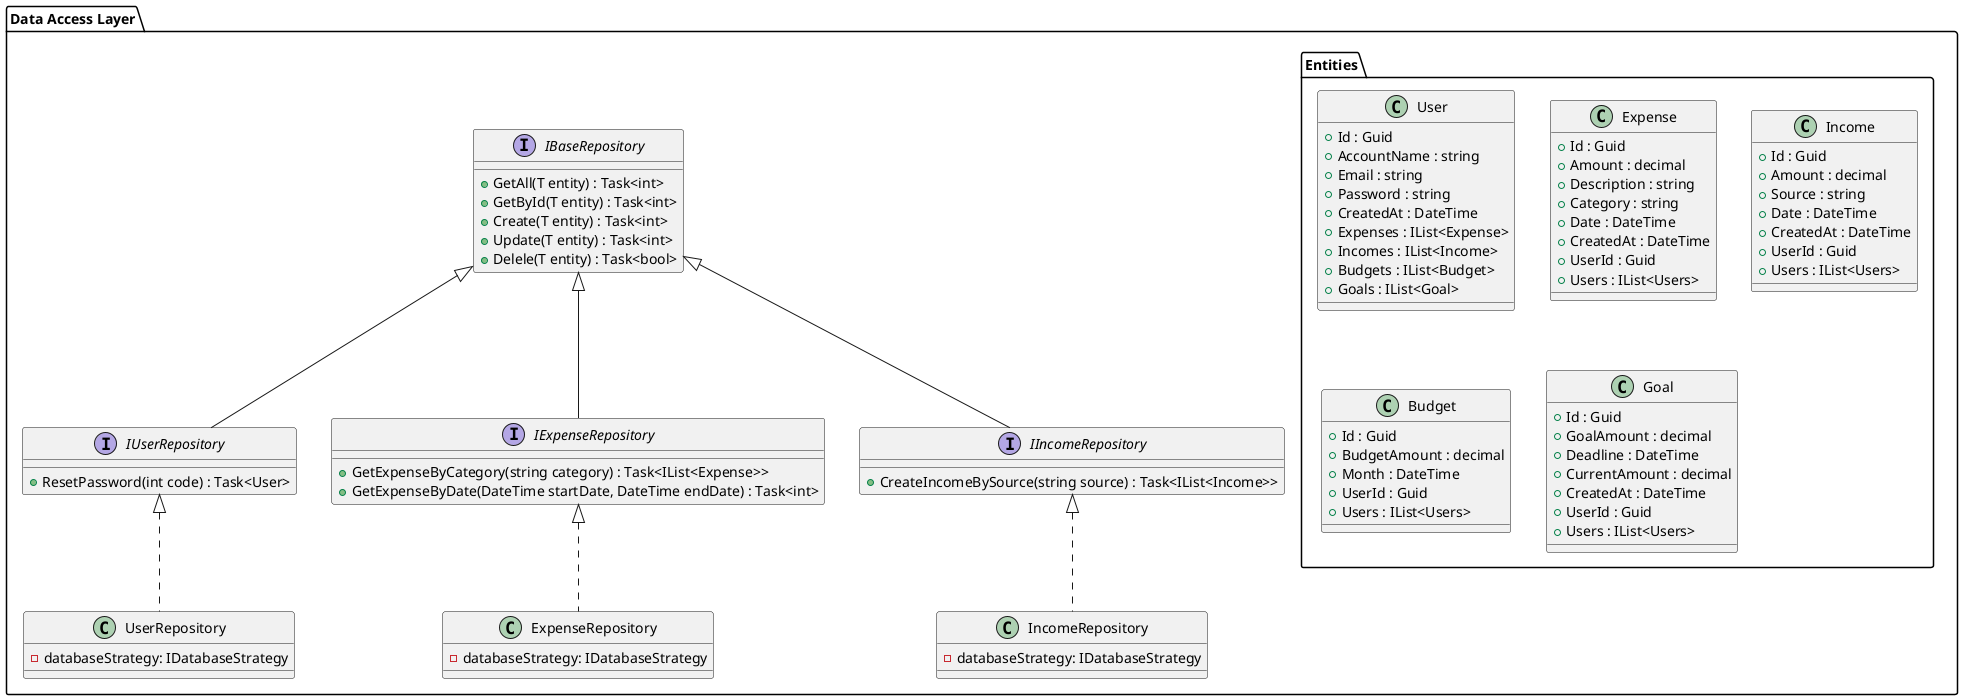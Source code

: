 @startuml Data Access

package "Data Access Layer" {
    interface IBaseRepository {
        + GetAll(T entity) : Task<int>
        + GetById(T entity) : Task<int>
        + Create(T entity) : Task<int>
        + Update(T entity) : Task<int>
        + Delele(T entity) : Task<bool>
    }

    interface IUserRepository implements IBaseRepository {
        + ResetPassword(int code) : Task<User>
    }
    
    interface IExpenseRepository implements IBaseRepository {
        + GetExpenseByCategory(string category) : Task<IList<Expense>>
        + GetExpenseByDate(DateTime startDate, DateTime endDate) : Task<int>
    }

    interface IIncomeRepository implements IBaseRepository {
        + CreateIncomeBySource(string source) : Task<IList<Income>>
    }

    class UserRepository implements IUserRepository {
        - databaseStrategy: IDatabaseStrategy
    }

    class ExpenseRepository implements IExpenseRepository {
        - databaseStrategy: IDatabaseStrategy
    }

    class IncomeRepository implements IIncomeRepository {
        - databaseStrategy: IDatabaseStrategy
    }

    package "Entities" {
        class User {
            + Id : Guid
            + AccountName : string
            + Email : string
            + Password : string
            + CreatedAt : DateTime
            + Expenses : IList<Expense>
            + Incomes : IList<Income>
            + Budgets : IList<Budget>
            + Goals : IList<Goal>
        }

        class Expense {
            + Id : Guid
            + Amount : decimal
            + Description : string
            + Category : string
            + Date : DateTime
            + CreatedAt : DateTime
            + UserId : Guid
            + Users : IList<Users>
        }

        class Income {
            + Id : Guid
            + Amount : decimal
            + Source : string
            + Date : DateTime
            + CreatedAt : DateTime
            + UserId : Guid
            + Users : IList<Users>
        }

        class Budget {
            + Id : Guid
            + BudgetAmount : decimal
            + Month : DateTime
            + UserId : Guid
            + Users : IList<Users>
        }

        class Goal {
            + Id : Guid
            + GoalAmount : decimal
            + Deadline : DateTime
            + CurrentAmount : decimal
            + CreatedAt : DateTime
            + UserId : Guid
            + Users : IList<Users>
        }
    }
}

@enduml
